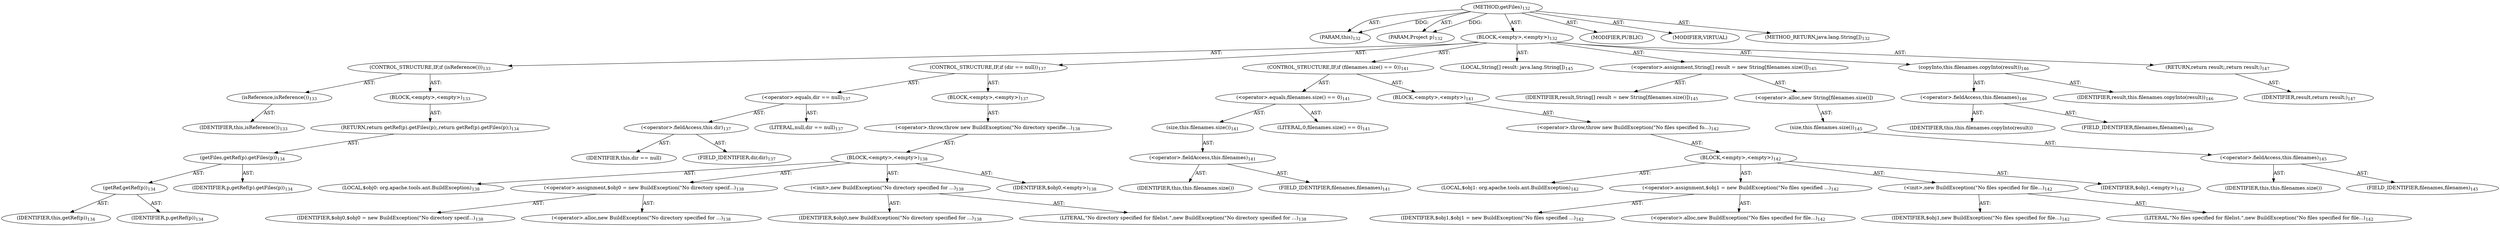 digraph "getFiles" {  
"111669149702" [label = <(METHOD,getFiles)<SUB>132</SUB>> ]
"115964116996" [label = <(PARAM,this)<SUB>132</SUB>> ]
"115964117005" [label = <(PARAM,Project p)<SUB>132</SUB>> ]
"25769803788" [label = <(BLOCK,&lt;empty&gt;,&lt;empty&gt;)<SUB>132</SUB>> ]
"47244640262" [label = <(CONTROL_STRUCTURE,IF,if (isReference()))<SUB>133</SUB>> ]
"30064771123" [label = <(isReference,isReference())<SUB>133</SUB>> ]
"68719476745" [label = <(IDENTIFIER,this,isReference())<SUB>133</SUB>> ]
"25769803789" [label = <(BLOCK,&lt;empty&gt;,&lt;empty&gt;)<SUB>133</SUB>> ]
"146028888066" [label = <(RETURN,return getRef(p).getFiles(p);,return getRef(p).getFiles(p);)<SUB>134</SUB>> ]
"30064771124" [label = <(getFiles,getRef(p).getFiles(p))<SUB>134</SUB>> ]
"30064771125" [label = <(getRef,getRef(p))<SUB>134</SUB>> ]
"68719476746" [label = <(IDENTIFIER,this,getRef(p))<SUB>134</SUB>> ]
"68719476778" [label = <(IDENTIFIER,p,getRef(p))<SUB>134</SUB>> ]
"68719476779" [label = <(IDENTIFIER,p,getRef(p).getFiles(p))<SUB>134</SUB>> ]
"47244640263" [label = <(CONTROL_STRUCTURE,IF,if (dir == null))<SUB>137</SUB>> ]
"30064771126" [label = <(&lt;operator&gt;.equals,dir == null)<SUB>137</SUB>> ]
"30064771127" [label = <(&lt;operator&gt;.fieldAccess,this.dir)<SUB>137</SUB>> ]
"68719476780" [label = <(IDENTIFIER,this,dir == null)> ]
"55834574861" [label = <(FIELD_IDENTIFIER,dir,dir)<SUB>137</SUB>> ]
"90194313222" [label = <(LITERAL,null,dir == null)<SUB>137</SUB>> ]
"25769803790" [label = <(BLOCK,&lt;empty&gt;,&lt;empty&gt;)<SUB>137</SUB>> ]
"30064771128" [label = <(&lt;operator&gt;.throw,throw new BuildException(&quot;No directory specifie...)<SUB>138</SUB>> ]
"25769803791" [label = <(BLOCK,&lt;empty&gt;,&lt;empty&gt;)<SUB>138</SUB>> ]
"94489280513" [label = <(LOCAL,$obj0: org.apache.tools.ant.BuildException)<SUB>138</SUB>> ]
"30064771129" [label = <(&lt;operator&gt;.assignment,$obj0 = new BuildException(&quot;No directory specif...)<SUB>138</SUB>> ]
"68719476781" [label = <(IDENTIFIER,$obj0,$obj0 = new BuildException(&quot;No directory specif...)<SUB>138</SUB>> ]
"30064771130" [label = <(&lt;operator&gt;.alloc,new BuildException(&quot;No directory specified for ...)<SUB>138</SUB>> ]
"30064771131" [label = <(&lt;init&gt;,new BuildException(&quot;No directory specified for ...)<SUB>138</SUB>> ]
"68719476782" [label = <(IDENTIFIER,$obj0,new BuildException(&quot;No directory specified for ...)<SUB>138</SUB>> ]
"90194313223" [label = <(LITERAL,&quot;No directory specified for filelist.&quot;,new BuildException(&quot;No directory specified for ...)<SUB>138</SUB>> ]
"68719476783" [label = <(IDENTIFIER,$obj0,&lt;empty&gt;)<SUB>138</SUB>> ]
"47244640264" [label = <(CONTROL_STRUCTURE,IF,if (filenames.size() == 0))<SUB>141</SUB>> ]
"30064771132" [label = <(&lt;operator&gt;.equals,filenames.size() == 0)<SUB>141</SUB>> ]
"30064771133" [label = <(size,this.filenames.size())<SUB>141</SUB>> ]
"30064771134" [label = <(&lt;operator&gt;.fieldAccess,this.filenames)<SUB>141</SUB>> ]
"68719476784" [label = <(IDENTIFIER,this,this.filenames.size())> ]
"55834574862" [label = <(FIELD_IDENTIFIER,filenames,filenames)<SUB>141</SUB>> ]
"90194313224" [label = <(LITERAL,0,filenames.size() == 0)<SUB>141</SUB>> ]
"25769803792" [label = <(BLOCK,&lt;empty&gt;,&lt;empty&gt;)<SUB>141</SUB>> ]
"30064771135" [label = <(&lt;operator&gt;.throw,throw new BuildException(&quot;No files specified fo...)<SUB>142</SUB>> ]
"25769803793" [label = <(BLOCK,&lt;empty&gt;,&lt;empty&gt;)<SUB>142</SUB>> ]
"94489280514" [label = <(LOCAL,$obj1: org.apache.tools.ant.BuildException)<SUB>142</SUB>> ]
"30064771136" [label = <(&lt;operator&gt;.assignment,$obj1 = new BuildException(&quot;No files specified ...)<SUB>142</SUB>> ]
"68719476785" [label = <(IDENTIFIER,$obj1,$obj1 = new BuildException(&quot;No files specified ...)<SUB>142</SUB>> ]
"30064771137" [label = <(&lt;operator&gt;.alloc,new BuildException(&quot;No files specified for file...)<SUB>142</SUB>> ]
"30064771138" [label = <(&lt;init&gt;,new BuildException(&quot;No files specified for file...)<SUB>142</SUB>> ]
"68719476786" [label = <(IDENTIFIER,$obj1,new BuildException(&quot;No files specified for file...)<SUB>142</SUB>> ]
"90194313225" [label = <(LITERAL,&quot;No files specified for filelist.&quot;,new BuildException(&quot;No files specified for file...)<SUB>142</SUB>> ]
"68719476787" [label = <(IDENTIFIER,$obj1,&lt;empty&gt;)<SUB>142</SUB>> ]
"94489280515" [label = <(LOCAL,String[] result: java.lang.String[])<SUB>145</SUB>> ]
"30064771139" [label = <(&lt;operator&gt;.assignment,String[] result = new String[filenames.size()])<SUB>145</SUB>> ]
"68719476788" [label = <(IDENTIFIER,result,String[] result = new String[filenames.size()])<SUB>145</SUB>> ]
"30064771140" [label = <(&lt;operator&gt;.alloc,new String[filenames.size()])> ]
"30064771141" [label = <(size,this.filenames.size())<SUB>145</SUB>> ]
"30064771142" [label = <(&lt;operator&gt;.fieldAccess,this.filenames)<SUB>145</SUB>> ]
"68719476789" [label = <(IDENTIFIER,this,this.filenames.size())> ]
"55834574863" [label = <(FIELD_IDENTIFIER,filenames,filenames)<SUB>145</SUB>> ]
"30064771143" [label = <(copyInto,this.filenames.copyInto(result))<SUB>146</SUB>> ]
"30064771144" [label = <(&lt;operator&gt;.fieldAccess,this.filenames)<SUB>146</SUB>> ]
"68719476790" [label = <(IDENTIFIER,this,this.filenames.copyInto(result))> ]
"55834574864" [label = <(FIELD_IDENTIFIER,filenames,filenames)<SUB>146</SUB>> ]
"68719476791" [label = <(IDENTIFIER,result,this.filenames.copyInto(result))<SUB>146</SUB>> ]
"146028888067" [label = <(RETURN,return result;,return result;)<SUB>147</SUB>> ]
"68719476792" [label = <(IDENTIFIER,result,return result;)<SUB>147</SUB>> ]
"133143986190" [label = <(MODIFIER,PUBLIC)> ]
"133143986191" [label = <(MODIFIER,VIRTUAL)> ]
"128849018886" [label = <(METHOD_RETURN,java.lang.String[])<SUB>132</SUB>> ]
  "111669149702" -> "115964116996"  [ label = "AST: "] 
  "111669149702" -> "115964117005"  [ label = "AST: "] 
  "111669149702" -> "25769803788"  [ label = "AST: "] 
  "111669149702" -> "133143986190"  [ label = "AST: "] 
  "111669149702" -> "133143986191"  [ label = "AST: "] 
  "111669149702" -> "128849018886"  [ label = "AST: "] 
  "25769803788" -> "47244640262"  [ label = "AST: "] 
  "25769803788" -> "47244640263"  [ label = "AST: "] 
  "25769803788" -> "47244640264"  [ label = "AST: "] 
  "25769803788" -> "94489280515"  [ label = "AST: "] 
  "25769803788" -> "30064771139"  [ label = "AST: "] 
  "25769803788" -> "30064771143"  [ label = "AST: "] 
  "25769803788" -> "146028888067"  [ label = "AST: "] 
  "47244640262" -> "30064771123"  [ label = "AST: "] 
  "47244640262" -> "25769803789"  [ label = "AST: "] 
  "30064771123" -> "68719476745"  [ label = "AST: "] 
  "25769803789" -> "146028888066"  [ label = "AST: "] 
  "146028888066" -> "30064771124"  [ label = "AST: "] 
  "30064771124" -> "30064771125"  [ label = "AST: "] 
  "30064771124" -> "68719476779"  [ label = "AST: "] 
  "30064771125" -> "68719476746"  [ label = "AST: "] 
  "30064771125" -> "68719476778"  [ label = "AST: "] 
  "47244640263" -> "30064771126"  [ label = "AST: "] 
  "47244640263" -> "25769803790"  [ label = "AST: "] 
  "30064771126" -> "30064771127"  [ label = "AST: "] 
  "30064771126" -> "90194313222"  [ label = "AST: "] 
  "30064771127" -> "68719476780"  [ label = "AST: "] 
  "30064771127" -> "55834574861"  [ label = "AST: "] 
  "25769803790" -> "30064771128"  [ label = "AST: "] 
  "30064771128" -> "25769803791"  [ label = "AST: "] 
  "25769803791" -> "94489280513"  [ label = "AST: "] 
  "25769803791" -> "30064771129"  [ label = "AST: "] 
  "25769803791" -> "30064771131"  [ label = "AST: "] 
  "25769803791" -> "68719476783"  [ label = "AST: "] 
  "30064771129" -> "68719476781"  [ label = "AST: "] 
  "30064771129" -> "30064771130"  [ label = "AST: "] 
  "30064771131" -> "68719476782"  [ label = "AST: "] 
  "30064771131" -> "90194313223"  [ label = "AST: "] 
  "47244640264" -> "30064771132"  [ label = "AST: "] 
  "47244640264" -> "25769803792"  [ label = "AST: "] 
  "30064771132" -> "30064771133"  [ label = "AST: "] 
  "30064771132" -> "90194313224"  [ label = "AST: "] 
  "30064771133" -> "30064771134"  [ label = "AST: "] 
  "30064771134" -> "68719476784"  [ label = "AST: "] 
  "30064771134" -> "55834574862"  [ label = "AST: "] 
  "25769803792" -> "30064771135"  [ label = "AST: "] 
  "30064771135" -> "25769803793"  [ label = "AST: "] 
  "25769803793" -> "94489280514"  [ label = "AST: "] 
  "25769803793" -> "30064771136"  [ label = "AST: "] 
  "25769803793" -> "30064771138"  [ label = "AST: "] 
  "25769803793" -> "68719476787"  [ label = "AST: "] 
  "30064771136" -> "68719476785"  [ label = "AST: "] 
  "30064771136" -> "30064771137"  [ label = "AST: "] 
  "30064771138" -> "68719476786"  [ label = "AST: "] 
  "30064771138" -> "90194313225"  [ label = "AST: "] 
  "30064771139" -> "68719476788"  [ label = "AST: "] 
  "30064771139" -> "30064771140"  [ label = "AST: "] 
  "30064771140" -> "30064771141"  [ label = "AST: "] 
  "30064771141" -> "30064771142"  [ label = "AST: "] 
  "30064771142" -> "68719476789"  [ label = "AST: "] 
  "30064771142" -> "55834574863"  [ label = "AST: "] 
  "30064771143" -> "30064771144"  [ label = "AST: "] 
  "30064771143" -> "68719476791"  [ label = "AST: "] 
  "30064771144" -> "68719476790"  [ label = "AST: "] 
  "30064771144" -> "55834574864"  [ label = "AST: "] 
  "146028888067" -> "68719476792"  [ label = "AST: "] 
  "111669149702" -> "115964116996"  [ label = "DDG: "] 
  "111669149702" -> "115964117005"  [ label = "DDG: "] 
}
